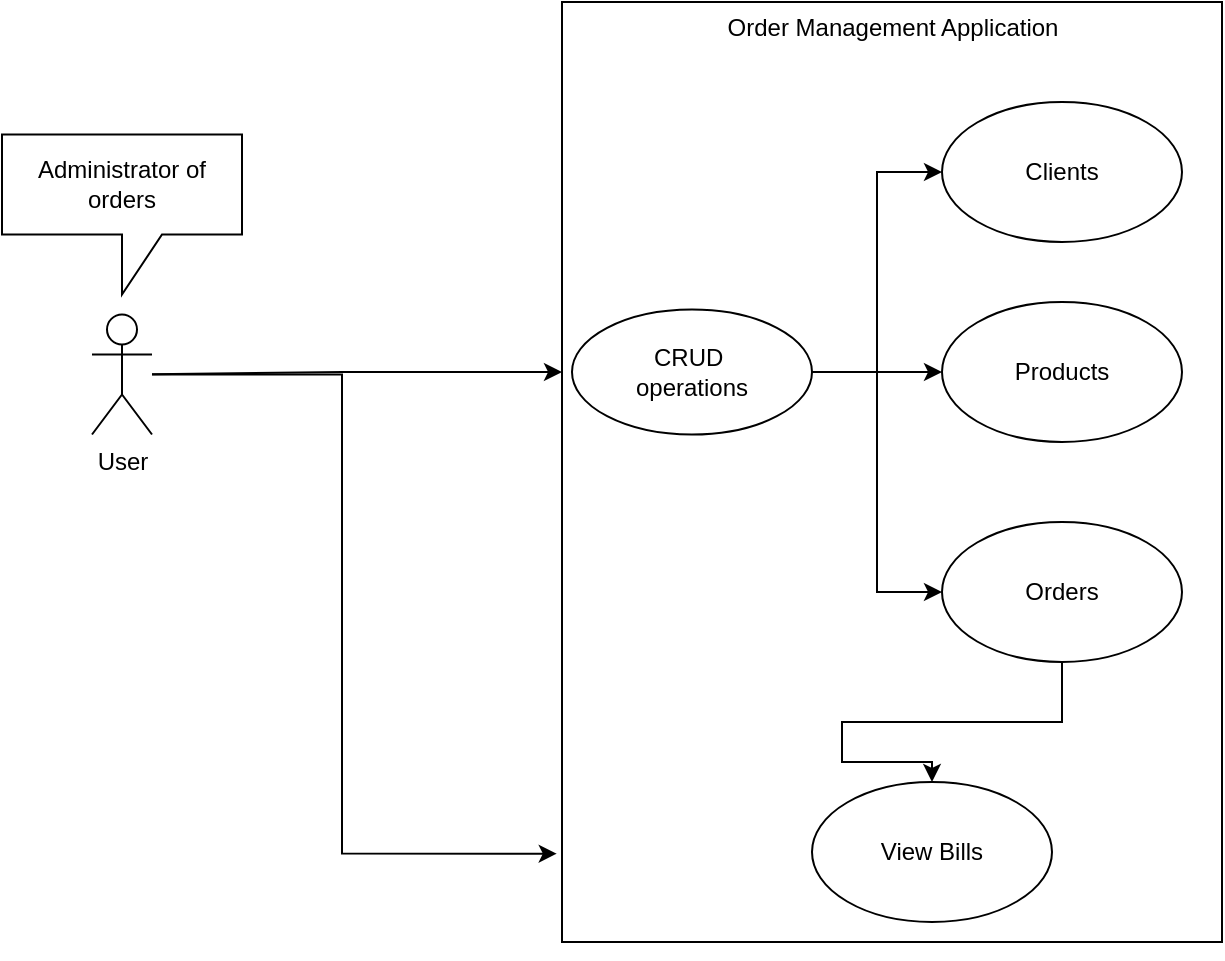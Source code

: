 <mxfile version="26.2.13">
  <diagram name="Page-1" id="ARHaoyVZEg5PB5ybGXNC">
    <mxGraphModel dx="1003" dy="550" grid="1" gridSize="10" guides="1" tooltips="1" connect="1" arrows="1" fold="1" page="1" pageScale="1" pageWidth="850" pageHeight="1100" math="0" shadow="0">
      <root>
        <mxCell id="0" />
        <mxCell id="1" parent="0" />
        <mxCell id="1Q-G_DXQXiuWENGHBLE8-17" style="rounded=0;orthogonalLoop=1;jettySize=auto;html=1;" parent="1" source="1Q-G_DXQXiuWENGHBLE8-1" edge="1">
          <mxGeometry relative="1" as="geometry">
            <mxPoint x="380" y="325" as="targetPoint" />
            <Array as="points">
              <mxPoint x="270" y="325" />
            </Array>
          </mxGeometry>
        </mxCell>
        <mxCell id="1Q-G_DXQXiuWENGHBLE8-18" style="edgeStyle=orthogonalEdgeStyle;rounded=0;orthogonalLoop=1;jettySize=auto;html=1;entryX=-0.008;entryY=0.906;entryDx=0;entryDy=0;entryPerimeter=0;" parent="1" source="1Q-G_DXQXiuWENGHBLE8-1" target="1Q-G_DXQXiuWENGHBLE8-3" edge="1">
          <mxGeometry relative="1" as="geometry">
            <Array as="points">
              <mxPoint x="270" y="326" />
              <mxPoint x="270" y="566" />
            </Array>
          </mxGeometry>
        </mxCell>
        <mxCell id="1Q-G_DXQXiuWENGHBLE8-1" value="User" style="shape=umlActor;verticalLabelPosition=bottom;verticalAlign=top;html=1;outlineConnect=0;" parent="1" vertex="1">
          <mxGeometry x="145" y="296.25" width="30" height="60" as="geometry" />
        </mxCell>
        <mxCell id="1Q-G_DXQXiuWENGHBLE8-2" value="Administrator of orders" style="shape=callout;whiteSpace=wrap;html=1;perimeter=calloutPerimeter;" parent="1" vertex="1">
          <mxGeometry x="100" y="206.25" width="120" height="80" as="geometry" />
        </mxCell>
        <mxCell id="1Q-G_DXQXiuWENGHBLE8-3" value="" style="rounded=0;whiteSpace=wrap;html=1;fillColor=default;" parent="1" vertex="1">
          <mxGeometry x="380" y="140" width="330" height="470" as="geometry" />
        </mxCell>
        <mxCell id="1Q-G_DXQXiuWENGHBLE8-4" value="Order Management Application&lt;div&gt;&lt;br&gt;&lt;/div&gt;" style="text;html=1;align=center;verticalAlign=middle;resizable=0;points=[];autosize=1;strokeColor=none;fillColor=none;" parent="1" vertex="1">
          <mxGeometry x="450" y="140" width="190" height="40" as="geometry" />
        </mxCell>
        <mxCell id="1Q-G_DXQXiuWENGHBLE8-10" style="edgeStyle=orthogonalEdgeStyle;rounded=0;orthogonalLoop=1;jettySize=auto;html=1;exitX=1;exitY=0.5;exitDx=0;exitDy=0;entryX=0;entryY=0.5;entryDx=0;entryDy=0;" parent="1" source="1Q-G_DXQXiuWENGHBLE8-6" target="1Q-G_DXQXiuWENGHBLE8-7" edge="1">
          <mxGeometry relative="1" as="geometry" />
        </mxCell>
        <mxCell id="1Q-G_DXQXiuWENGHBLE8-11" style="edgeStyle=orthogonalEdgeStyle;rounded=0;orthogonalLoop=1;jettySize=auto;html=1;exitX=1;exitY=0.5;exitDx=0;exitDy=0;entryX=0;entryY=0.5;entryDx=0;entryDy=0;" parent="1" source="1Q-G_DXQXiuWENGHBLE8-6" target="1Q-G_DXQXiuWENGHBLE8-8" edge="1">
          <mxGeometry relative="1" as="geometry" />
        </mxCell>
        <mxCell id="1Q-G_DXQXiuWENGHBLE8-12" style="edgeStyle=orthogonalEdgeStyle;rounded=0;orthogonalLoop=1;jettySize=auto;html=1;exitX=1;exitY=0.5;exitDx=0;exitDy=0;entryX=0;entryY=0.5;entryDx=0;entryDy=0;" parent="1" source="1Q-G_DXQXiuWENGHBLE8-6" target="1Q-G_DXQXiuWENGHBLE8-9" edge="1">
          <mxGeometry relative="1" as="geometry" />
        </mxCell>
        <mxCell id="1Q-G_DXQXiuWENGHBLE8-6" value="CRUD&amp;nbsp;&lt;div&gt;operations&lt;/div&gt;" style="ellipse;whiteSpace=wrap;html=1;" parent="1" vertex="1">
          <mxGeometry x="385" y="293.75" width="120" height="62.5" as="geometry" />
        </mxCell>
        <mxCell id="1Q-G_DXQXiuWENGHBLE8-7" value="Clients" style="ellipse;whiteSpace=wrap;html=1;" parent="1" vertex="1">
          <mxGeometry x="570" y="190" width="120" height="70" as="geometry" />
        </mxCell>
        <mxCell id="1Q-G_DXQXiuWENGHBLE8-8" value="Products" style="ellipse;whiteSpace=wrap;html=1;" parent="1" vertex="1">
          <mxGeometry x="570" y="290" width="120" height="70" as="geometry" />
        </mxCell>
        <mxCell id="1Q-G_DXQXiuWENGHBLE8-14" style="edgeStyle=orthogonalEdgeStyle;rounded=0;orthogonalLoop=1;jettySize=auto;html=1;entryX=0.5;entryY=0;entryDx=0;entryDy=0;" parent="1" source="1Q-G_DXQXiuWENGHBLE8-9" target="1Q-G_DXQXiuWENGHBLE8-13" edge="1">
          <mxGeometry relative="1" as="geometry">
            <Array as="points">
              <mxPoint x="630" y="500" />
              <mxPoint x="520" y="500" />
              <mxPoint x="520" y="520" />
            </Array>
          </mxGeometry>
        </mxCell>
        <mxCell id="1Q-G_DXQXiuWENGHBLE8-9" value="Orders" style="ellipse;whiteSpace=wrap;html=1;" parent="1" vertex="1">
          <mxGeometry x="570" y="400" width="120" height="70" as="geometry" />
        </mxCell>
        <mxCell id="1Q-G_DXQXiuWENGHBLE8-13" value="View Bills" style="ellipse;whiteSpace=wrap;html=1;" parent="1" vertex="1">
          <mxGeometry x="505" y="530" width="120" height="70" as="geometry" />
        </mxCell>
        <mxCell id="1Q-G_DXQXiuWENGHBLE8-16" style="edgeStyle=orthogonalEdgeStyle;rounded=0;orthogonalLoop=1;jettySize=auto;html=1;exitX=0.5;exitY=1;exitDx=0;exitDy=0;" parent="1" source="1Q-G_DXQXiuWENGHBLE8-3" target="1Q-G_DXQXiuWENGHBLE8-3" edge="1">
          <mxGeometry relative="1" as="geometry" />
        </mxCell>
      </root>
    </mxGraphModel>
  </diagram>
</mxfile>
